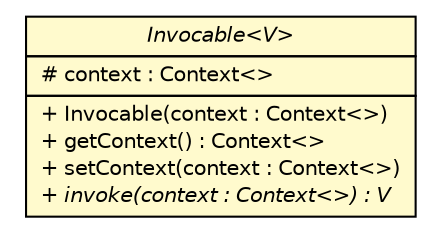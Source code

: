 #!/usr/local/bin/dot
#
# Class diagram 
# Generated by UMLGraph version R5_6 (http://www.umlgraph.org/)
#

digraph G {
	edge [fontname="Helvetica",fontsize=10,labelfontname="Helvetica",labelfontsize=10];
	node [fontname="Helvetica",fontsize=10,shape=plaintext];
	nodesep=0.25;
	ranksep=0.5;
	// sorcer.core.invoker.Invocable<V>
	c285457 [label=<<table title="sorcer.core.invoker.Invocable" border="0" cellborder="1" cellspacing="0" cellpadding="2" port="p" bgcolor="lemonChiffon" href="./Invocable.html">
		<tr><td><table border="0" cellspacing="0" cellpadding="1">
<tr><td align="center" balign="center"><font face="Helvetica-Oblique"> Invocable&lt;V&gt; </font></td></tr>
		</table></td></tr>
		<tr><td><table border="0" cellspacing="0" cellpadding="1">
<tr><td align="left" balign="left"> # context : Context&lt;&gt; </td></tr>
		</table></td></tr>
		<tr><td><table border="0" cellspacing="0" cellpadding="1">
<tr><td align="left" balign="left"> + Invocable(context : Context&lt;&gt;) </td></tr>
<tr><td align="left" balign="left"> + getContext() : Context&lt;&gt; </td></tr>
<tr><td align="left" balign="left"> + setContext(context : Context&lt;&gt;) </td></tr>
<tr><td align="left" balign="left"><font face="Helvetica-Oblique" point-size="10.0"> + invoke(context : Context&lt;&gt;) : V </font></td></tr>
		</table></td></tr>
		</table>>, URL="./Invocable.html", fontname="Helvetica", fontcolor="black", fontsize=10.0];
}


